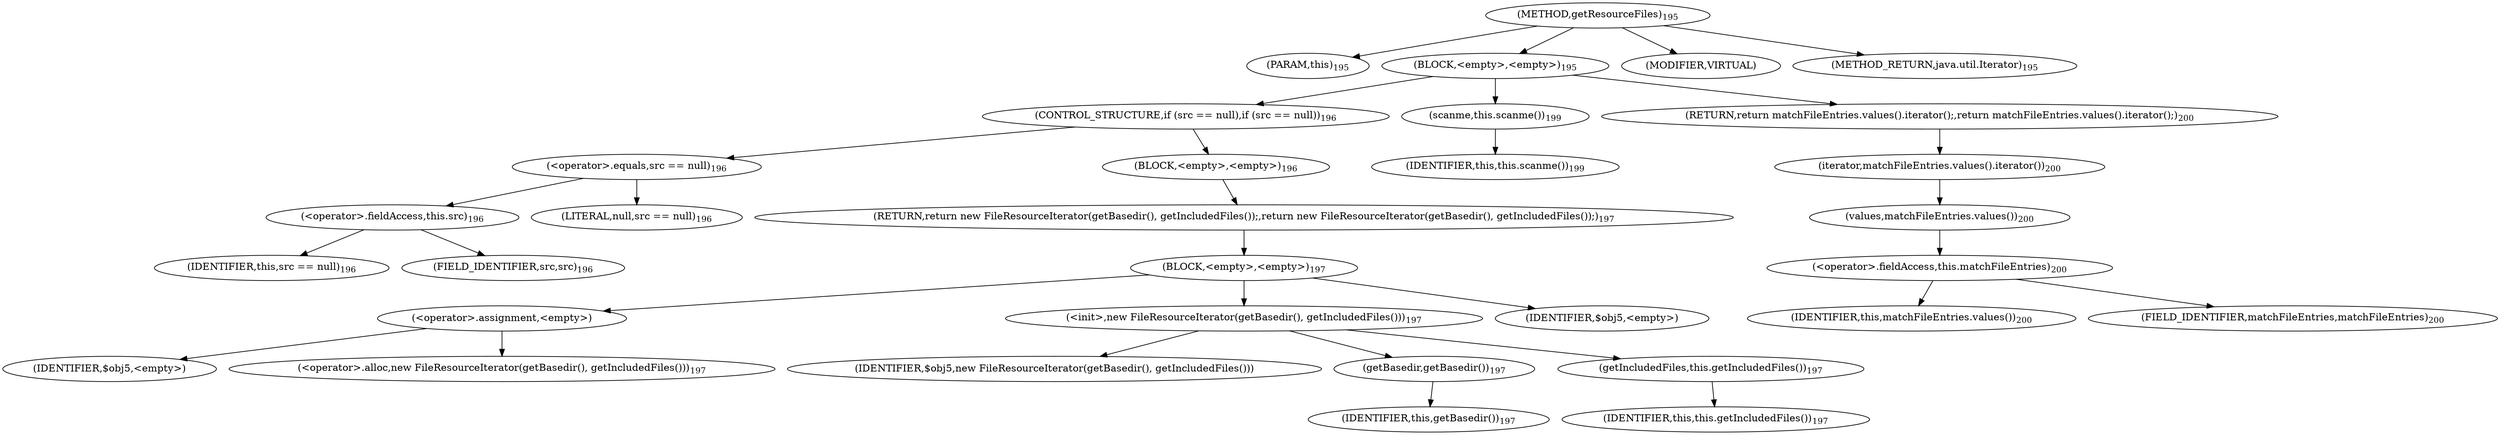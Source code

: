 digraph "getResourceFiles" {  
"237" [label = <(METHOD,getResourceFiles)<SUB>195</SUB>> ]
"18" [label = <(PARAM,this)<SUB>195</SUB>> ]
"238" [label = <(BLOCK,&lt;empty&gt;,&lt;empty&gt;)<SUB>195</SUB>> ]
"239" [label = <(CONTROL_STRUCTURE,if (src == null),if (src == null))<SUB>196</SUB>> ]
"240" [label = <(&lt;operator&gt;.equals,src == null)<SUB>196</SUB>> ]
"241" [label = <(&lt;operator&gt;.fieldAccess,this.src)<SUB>196</SUB>> ]
"242" [label = <(IDENTIFIER,this,src == null)<SUB>196</SUB>> ]
"243" [label = <(FIELD_IDENTIFIER,src,src)<SUB>196</SUB>> ]
"244" [label = <(LITERAL,null,src == null)<SUB>196</SUB>> ]
"245" [label = <(BLOCK,&lt;empty&gt;,&lt;empty&gt;)<SUB>196</SUB>> ]
"246" [label = <(RETURN,return new FileResourceIterator(getBasedir(), getIncludedFiles());,return new FileResourceIterator(getBasedir(), getIncludedFiles());)<SUB>197</SUB>> ]
"247" [label = <(BLOCK,&lt;empty&gt;,&lt;empty&gt;)<SUB>197</SUB>> ]
"248" [label = <(&lt;operator&gt;.assignment,&lt;empty&gt;)> ]
"249" [label = <(IDENTIFIER,$obj5,&lt;empty&gt;)> ]
"250" [label = <(&lt;operator&gt;.alloc,new FileResourceIterator(getBasedir(), getIncludedFiles()))<SUB>197</SUB>> ]
"251" [label = <(&lt;init&gt;,new FileResourceIterator(getBasedir(), getIncludedFiles()))<SUB>197</SUB>> ]
"252" [label = <(IDENTIFIER,$obj5,new FileResourceIterator(getBasedir(), getIncludedFiles()))> ]
"253" [label = <(getBasedir,getBasedir())<SUB>197</SUB>> ]
"17" [label = <(IDENTIFIER,this,getBasedir())<SUB>197</SUB>> ]
"254" [label = <(getIncludedFiles,this.getIncludedFiles())<SUB>197</SUB>> ]
"19" [label = <(IDENTIFIER,this,this.getIncludedFiles())<SUB>197</SUB>> ]
"255" [label = <(IDENTIFIER,$obj5,&lt;empty&gt;)> ]
"256" [label = <(scanme,this.scanme())<SUB>199</SUB>> ]
"20" [label = <(IDENTIFIER,this,this.scanme())<SUB>199</SUB>> ]
"257" [label = <(RETURN,return matchFileEntries.values().iterator();,return matchFileEntries.values().iterator();)<SUB>200</SUB>> ]
"258" [label = <(iterator,matchFileEntries.values().iterator())<SUB>200</SUB>> ]
"259" [label = <(values,matchFileEntries.values())<SUB>200</SUB>> ]
"260" [label = <(&lt;operator&gt;.fieldAccess,this.matchFileEntries)<SUB>200</SUB>> ]
"261" [label = <(IDENTIFIER,this,matchFileEntries.values())<SUB>200</SUB>> ]
"262" [label = <(FIELD_IDENTIFIER,matchFileEntries,matchFileEntries)<SUB>200</SUB>> ]
"263" [label = <(MODIFIER,VIRTUAL)> ]
"264" [label = <(METHOD_RETURN,java.util.Iterator)<SUB>195</SUB>> ]
  "237" -> "18" 
  "237" -> "238" 
  "237" -> "263" 
  "237" -> "264" 
  "238" -> "239" 
  "238" -> "256" 
  "238" -> "257" 
  "239" -> "240" 
  "239" -> "245" 
  "240" -> "241" 
  "240" -> "244" 
  "241" -> "242" 
  "241" -> "243" 
  "245" -> "246" 
  "246" -> "247" 
  "247" -> "248" 
  "247" -> "251" 
  "247" -> "255" 
  "248" -> "249" 
  "248" -> "250" 
  "251" -> "252" 
  "251" -> "253" 
  "251" -> "254" 
  "253" -> "17" 
  "254" -> "19" 
  "256" -> "20" 
  "257" -> "258" 
  "258" -> "259" 
  "259" -> "260" 
  "260" -> "261" 
  "260" -> "262" 
}
